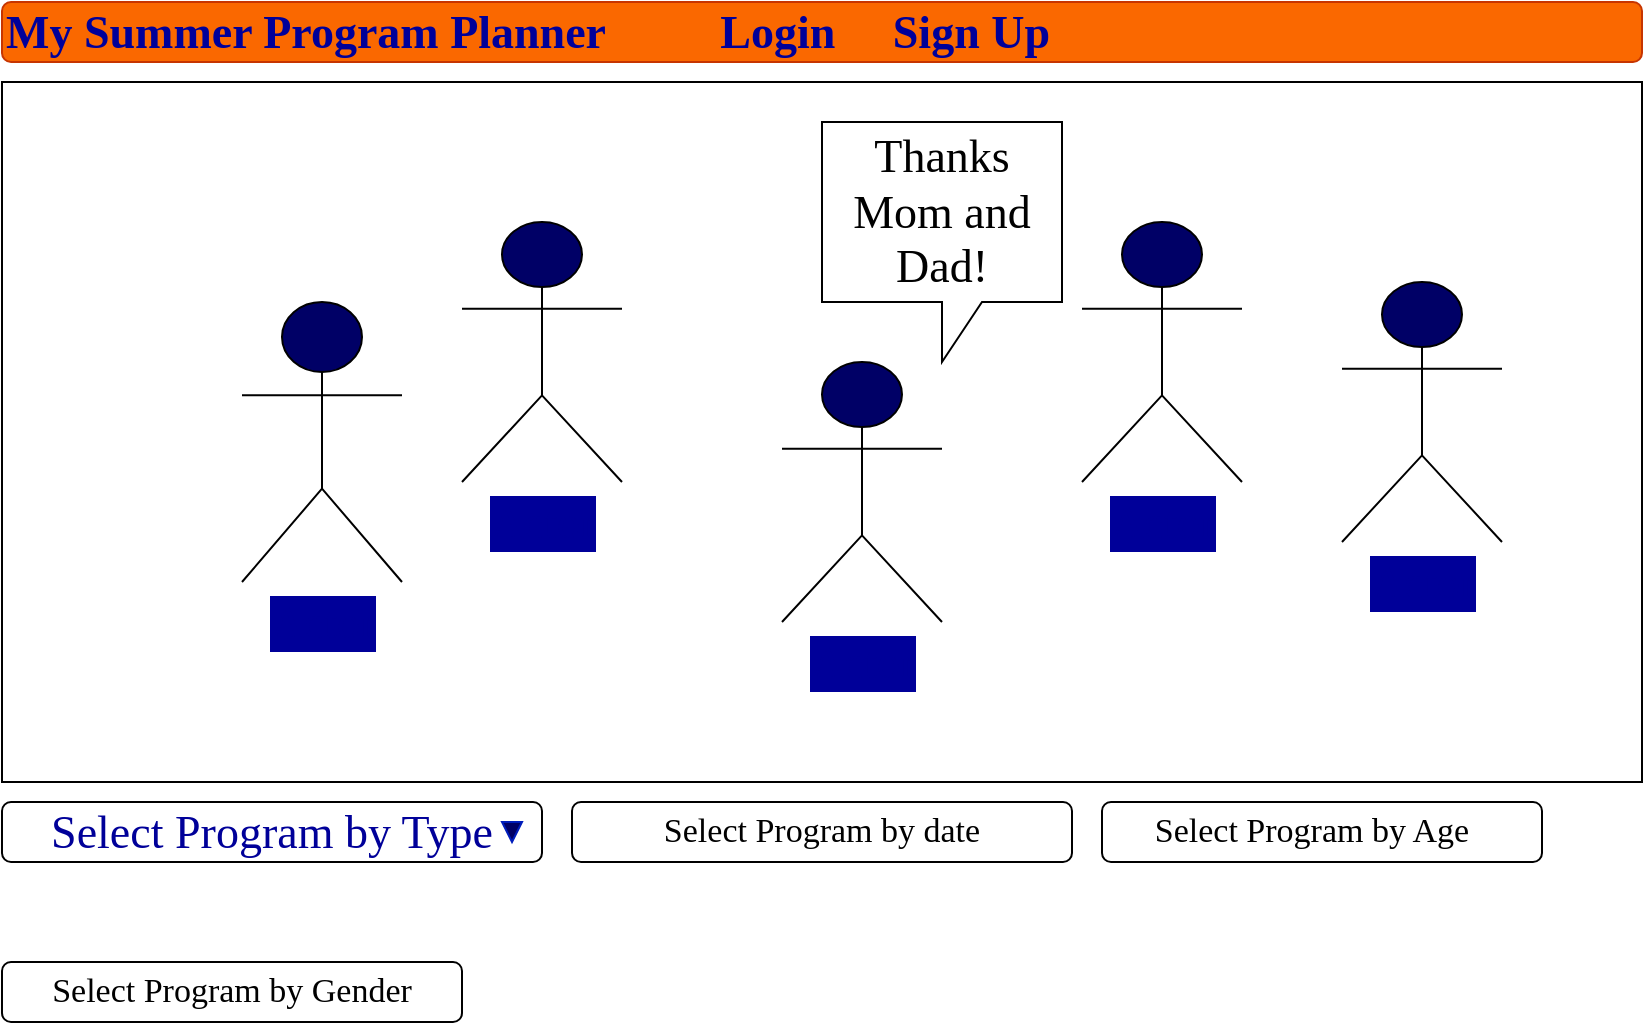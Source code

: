<mxfile version="16.5.6" type="github">
  <diagram id="cvmp1-V0N3pFp7CAeT3K" name="Page-1">
    <mxGraphModel dx="942" dy="574" grid="1" gridSize="10" guides="1" tooltips="1" connect="1" arrows="1" fold="1" page="1" pageScale="1" pageWidth="850" pageHeight="1100" math="0" shadow="0">
      <root>
        <mxCell id="0" />
        <mxCell id="1" parent="0" />
        <mxCell id="owE2RgjQQhzwkLlDv5GW-3" value="&lt;div align=&quot;left&quot;&gt;&lt;b style=&quot;font-size: 23px&quot;&gt;&lt;font style=&quot;font-size: 23px&quot; face=&quot;Garamond&quot;&gt;My Summer Program Planner &amp;nbsp;&lt;span style=&quot;white-space: pre&quot;&gt;&amp;nbsp;&lt;/span&gt;&lt;span style=&quot;white-space: pre&quot;&gt;&lt;/span&gt;&lt;span style=&quot;white-space: pre&quot;&gt;&lt;/span&gt;&lt;span style=&quot;white-space: pre&quot;&gt;&lt;/span&gt;&lt;span style=&quot;white-space: pre&quot;&gt;&lt;/span&gt;&lt;span style=&quot;white-space: pre&quot;&gt;&lt;/span&gt;&lt;span style=&quot;white-space: pre&quot;&gt;&lt;/span&gt;&lt;span style=&quot;white-space: pre&quot;&gt;	&lt;/span&gt;&lt;span style=&quot;white-space: pre&quot;&gt;	&lt;/span&gt;&lt;span style=&quot;white-space: pre&quot;&gt;	&lt;/span&gt;&lt;span style=&quot;white-space: pre&quot;&gt;	&lt;/span&gt;&lt;span style=&quot;white-space: pre&quot;&gt;	&lt;/span&gt;&lt;span style=&quot;white-space: pre&quot;&gt;	&lt;/span&gt;&lt;span style=&quot;white-space: pre&quot;&gt;	&lt;/span&gt;Login &amp;nbsp; &amp;nbsp; Sign Up &lt;/font&gt;&lt;/b&gt;&lt;br&gt;&lt;/div&gt;" style="rounded=1;whiteSpace=wrap;html=1;fontFamily=Verdana;align=left;labelBackgroundColor=none;labelBorderColor=none;fillColor=#fa6800;strokeColor=#C73500;fontColor=#000099;" parent="1" vertex="1">
          <mxGeometry x="20" y="10" width="820" height="30" as="geometry" />
        </mxCell>
        <mxCell id="owE2RgjQQhzwkLlDv5GW-10" value="" style="rounded=0;whiteSpace=wrap;html=1;labelBackgroundColor=none;labelBorderColor=none;fontFamily=Garamond;fontSize=23;fontColor=#000099;" parent="1" vertex="1">
          <mxGeometry x="20" y="50" width="820" height="350" as="geometry" />
        </mxCell>
        <mxCell id="owE2RgjQQhzwkLlDv5GW-11" value="Select Program by Type" style="rounded=1;whiteSpace=wrap;html=1;labelBackgroundColor=none;labelBorderColor=none;fontFamily=Garamond;fontSize=23;fontColor=#000099;" parent="1" vertex="1">
          <mxGeometry x="20" y="410" width="270" height="30" as="geometry" />
        </mxCell>
        <mxCell id="owE2RgjQQhzwkLlDv5GW-13" value="" style="triangle;whiteSpace=wrap;html=1;labelBackgroundColor=#000099;labelBorderColor=none;fontFamily=Garamond;fontSize=23;fontColor=#ffffff;direction=south;fillColor=#000066;strokeColor=#001DBC;" parent="1" vertex="1">
          <mxGeometry x="270" y="420" width="10" height="10" as="geometry" />
        </mxCell>
        <mxCell id="owE2RgjQQhzwkLlDv5GW-14" value="Actor" style="shape=umlActor;verticalLabelPosition=bottom;verticalAlign=top;html=1;outlineConnect=0;labelBackgroundColor=#000099;labelBorderColor=none;fontFamily=Garamond;fontSize=23;fontColor=#000099;fillColor=#000066;" parent="1" vertex="1">
          <mxGeometry x="140" y="160" width="80" height="140" as="geometry" />
        </mxCell>
        <mxCell id="owE2RgjQQhzwkLlDv5GW-15" value="Actor" style="shape=umlActor;verticalLabelPosition=bottom;verticalAlign=top;html=1;outlineConnect=0;labelBackgroundColor=#000099;labelBorderColor=none;fontFamily=Garamond;fontSize=23;fontColor=#000099;fillColor=#000066;" parent="1" vertex="1">
          <mxGeometry x="250" y="120" width="80" height="130" as="geometry" />
        </mxCell>
        <mxCell id="owE2RgjQQhzwkLlDv5GW-16" value="Actor" style="shape=umlActor;verticalLabelPosition=bottom;verticalAlign=top;html=1;outlineConnect=0;labelBackgroundColor=#000099;labelBorderColor=none;fontFamily=Garamond;fontSize=23;fontColor=#000099;fillColor=#000066;" parent="1" vertex="1">
          <mxGeometry x="410" y="190" width="80" height="130" as="geometry" />
        </mxCell>
        <mxCell id="owE2RgjQQhzwkLlDv5GW-17" value="Actor" style="shape=umlActor;verticalLabelPosition=bottom;verticalAlign=top;html=1;outlineConnect=0;labelBackgroundColor=#000099;labelBorderColor=none;fontFamily=Garamond;fontSize=23;fontColor=#000099;fillColor=#000066;" parent="1" vertex="1">
          <mxGeometry x="560" y="120" width="80" height="130" as="geometry" />
        </mxCell>
        <mxCell id="owE2RgjQQhzwkLlDv5GW-18" value="Actor" style="shape=umlActor;verticalLabelPosition=bottom;verticalAlign=top;html=1;outlineConnect=0;labelBackgroundColor=#000099;labelBorderColor=none;fontFamily=Garamond;fontSize=23;fontColor=#000099;fillColor=#000066;" parent="1" vertex="1">
          <mxGeometry x="690" y="150" width="80" height="130" as="geometry" />
        </mxCell>
        <mxCell id="owE2RgjQQhzwkLlDv5GW-24" value="&lt;font&gt;&lt;span style=&quot;&quot;&gt;Thanks Mom and Dad!&lt;/span&gt;&lt;/font&gt;&lt;br&gt;&lt;span style=&quot;&quot;&gt;&lt;/span&gt;" style="shape=callout;whiteSpace=wrap;html=1;perimeter=calloutPerimeter;labelBackgroundColor=none;labelBorderColor=none;fontFamily=Garamond;fontSize=23;fontColor=#000000;fillColor=#FFFFFF;strokeColor=default;" parent="1" vertex="1">
          <mxGeometry x="430" y="70" width="120" height="120" as="geometry" />
        </mxCell>
        <mxCell id="hEebd_EvV0rgedwFuuHm-1" value="Select Program by date" style="rounded=1;whiteSpace=wrap;html=1;fontFamily=Lucida Console;fontSize=17;" vertex="1" parent="1">
          <mxGeometry x="305" y="410" width="250" height="30" as="geometry" />
        </mxCell>
        <mxCell id="hEebd_EvV0rgedwFuuHm-2" value="" style="rounded=1;whiteSpace=wrap;html=1;fontFamily=Lucida Console;fontSize=17;" vertex="1" parent="1">
          <mxGeometry x="570" y="410" width="220" height="30" as="geometry" />
        </mxCell>
        <mxCell id="hEebd_EvV0rgedwFuuHm-3" value="Select Program by Age" style="text;html=1;strokeColor=none;fillColor=none;align=center;verticalAlign=middle;whiteSpace=wrap;rounded=0;fontFamily=Lucida Console;fontSize=17;" vertex="1" parent="1">
          <mxGeometry x="580" y="410" width="190" height="30" as="geometry" />
        </mxCell>
        <mxCell id="hEebd_EvV0rgedwFuuHm-4" value="" style="rounded=1;whiteSpace=wrap;html=1;fontFamily=Lucida Console;fontSize=17;" vertex="1" parent="1">
          <mxGeometry x="20" y="490" width="230" height="30" as="geometry" />
        </mxCell>
        <mxCell id="hEebd_EvV0rgedwFuuHm-5" value="Select Program by Gender" style="text;html=1;strokeColor=none;fillColor=none;align=center;verticalAlign=middle;whiteSpace=wrap;rounded=0;fontFamily=Lucida Console;fontSize=17;" vertex="1" parent="1">
          <mxGeometry x="40" y="490" width="190" height="30" as="geometry" />
        </mxCell>
      </root>
    </mxGraphModel>
  </diagram>
</mxfile>
